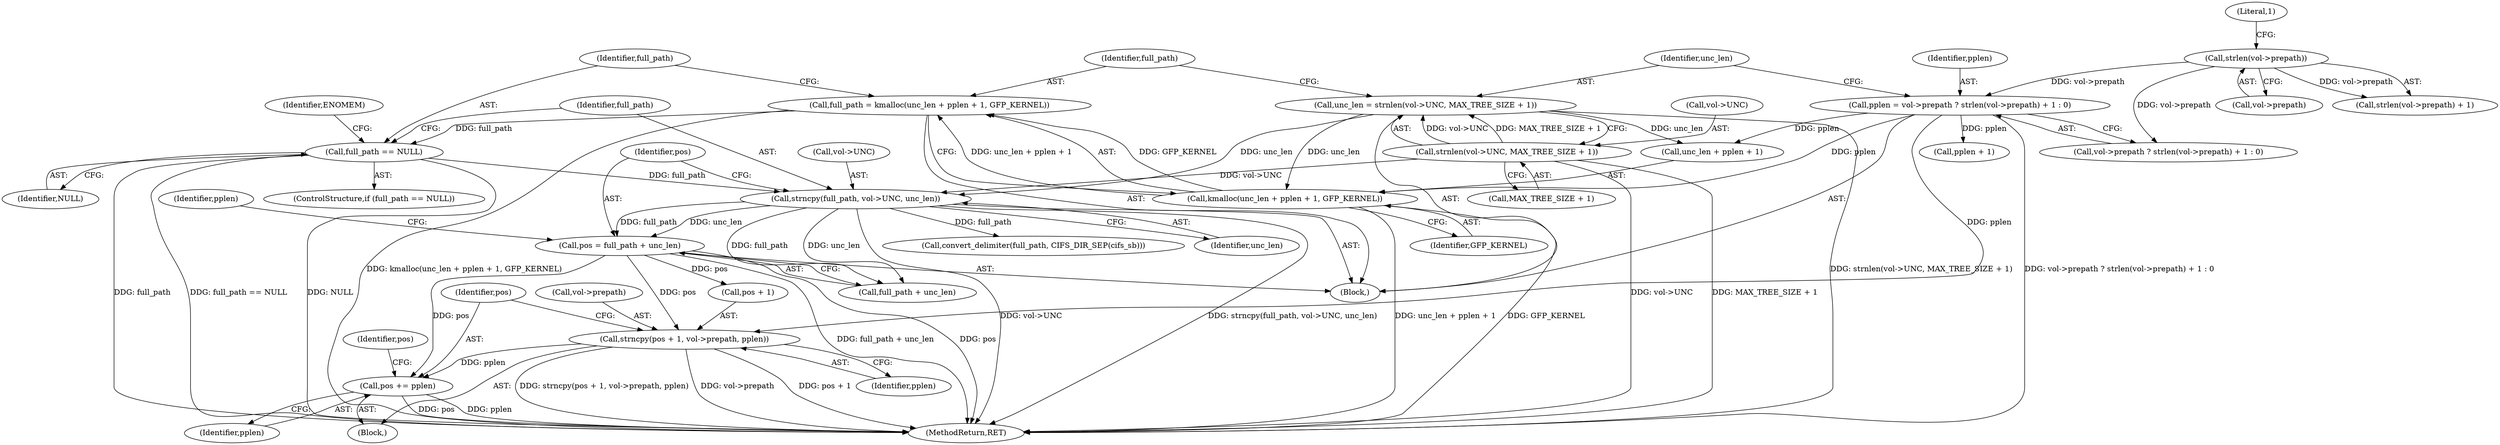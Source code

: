 digraph "0_linux_1fc29bacedeabb278080e31bb9c1ecb49f143c3b@API" {
"1000167" [label="(Call,strncpy(pos + 1, vol->prepath, pplen))"];
"1000154" [label="(Call,pos = full_path + unc_len)"];
"1000148" [label="(Call,strncpy(full_path, vol->UNC, unc_len))"];
"1000141" [label="(Call,full_path == NULL)"];
"1000131" [label="(Call,full_path = kmalloc(unc_len + pplen + 1, GFP_KERNEL))"];
"1000133" [label="(Call,kmalloc(unc_len + pplen + 1, GFP_KERNEL))"];
"1000122" [label="(Call,unc_len = strnlen(vol->UNC, MAX_TREE_SIZE + 1))"];
"1000124" [label="(Call,strnlen(vol->UNC, MAX_TREE_SIZE + 1))"];
"1000108" [label="(Call,pplen = vol->prepath ? strlen(vol->prepath) + 1 : 0)"];
"1000115" [label="(Call,strlen(vol->prepath))"];
"1000175" [label="(Call,pos += pplen)"];
"1000168" [label="(Call,pos + 1)"];
"1000154" [label="(Call,pos = full_path + unc_len)"];
"1000128" [label="(Call,MAX_TREE_SIZE + 1)"];
"1000142" [label="(Identifier,full_path)"];
"1000148" [label="(Call,strncpy(full_path, vol->UNC, unc_len))"];
"1000193" [label="(MethodReturn,RET)"];
"1000175" [label="(Call,pos += pplen)"];
"1000110" [label="(Call,vol->prepath ? strlen(vol->prepath) + 1 : 0)"];
"1000176" [label="(Identifier,pos)"];
"1000182" [label="(Call,convert_delimiter(full_path, CIFS_DIR_SEP(cifs_sb)))"];
"1000149" [label="(Identifier,full_path)"];
"1000119" [label="(Literal,1)"];
"1000109" [label="(Identifier,pplen)"];
"1000155" [label="(Identifier,pos)"];
"1000122" [label="(Call,unc_len = strnlen(vol->UNC, MAX_TREE_SIZE + 1))"];
"1000139" [label="(Identifier,GFP_KERNEL)"];
"1000174" [label="(Identifier,pplen)"];
"1000171" [label="(Call,vol->prepath)"];
"1000108" [label="(Call,pplen = vol->prepath ? strlen(vol->prepath) + 1 : 0)"];
"1000140" [label="(ControlStructure,if (full_path == NULL))"];
"1000180" [label="(Identifier,pos)"];
"1000161" [label="(Block,)"];
"1000125" [label="(Call,vol->UNC)"];
"1000177" [label="(Identifier,pplen)"];
"1000104" [label="(Block,)"];
"1000131" [label="(Call,full_path = kmalloc(unc_len + pplen + 1, GFP_KERNEL))"];
"1000153" [label="(Identifier,unc_len)"];
"1000143" [label="(Identifier,NULL)"];
"1000150" [label="(Call,vol->UNC)"];
"1000160" [label="(Identifier,pplen)"];
"1000116" [label="(Call,vol->prepath)"];
"1000132" [label="(Identifier,full_path)"];
"1000115" [label="(Call,strlen(vol->prepath))"];
"1000141" [label="(Call,full_path == NULL)"];
"1000156" [label="(Call,full_path + unc_len)"];
"1000114" [label="(Call,strlen(vol->prepath) + 1)"];
"1000123" [label="(Identifier,unc_len)"];
"1000133" [label="(Call,kmalloc(unc_len + pplen + 1, GFP_KERNEL))"];
"1000136" [label="(Call,pplen + 1)"];
"1000124" [label="(Call,strnlen(vol->UNC, MAX_TREE_SIZE + 1))"];
"1000147" [label="(Identifier,ENOMEM)"];
"1000167" [label="(Call,strncpy(pos + 1, vol->prepath, pplen))"];
"1000134" [label="(Call,unc_len + pplen + 1)"];
"1000167" -> "1000161"  [label="AST: "];
"1000167" -> "1000174"  [label="CFG: "];
"1000168" -> "1000167"  [label="AST: "];
"1000171" -> "1000167"  [label="AST: "];
"1000174" -> "1000167"  [label="AST: "];
"1000176" -> "1000167"  [label="CFG: "];
"1000167" -> "1000193"  [label="DDG: pos + 1"];
"1000167" -> "1000193"  [label="DDG: strncpy(pos + 1, vol->prepath, pplen)"];
"1000167" -> "1000193"  [label="DDG: vol->prepath"];
"1000154" -> "1000167"  [label="DDG: pos"];
"1000108" -> "1000167"  [label="DDG: pplen"];
"1000167" -> "1000175"  [label="DDG: pplen"];
"1000154" -> "1000104"  [label="AST: "];
"1000154" -> "1000156"  [label="CFG: "];
"1000155" -> "1000154"  [label="AST: "];
"1000156" -> "1000154"  [label="AST: "];
"1000160" -> "1000154"  [label="CFG: "];
"1000154" -> "1000193"  [label="DDG: pos"];
"1000154" -> "1000193"  [label="DDG: full_path + unc_len"];
"1000148" -> "1000154"  [label="DDG: full_path"];
"1000148" -> "1000154"  [label="DDG: unc_len"];
"1000154" -> "1000168"  [label="DDG: pos"];
"1000154" -> "1000175"  [label="DDG: pos"];
"1000148" -> "1000104"  [label="AST: "];
"1000148" -> "1000153"  [label="CFG: "];
"1000149" -> "1000148"  [label="AST: "];
"1000150" -> "1000148"  [label="AST: "];
"1000153" -> "1000148"  [label="AST: "];
"1000155" -> "1000148"  [label="CFG: "];
"1000148" -> "1000193"  [label="DDG: strncpy(full_path, vol->UNC, unc_len)"];
"1000148" -> "1000193"  [label="DDG: vol->UNC"];
"1000141" -> "1000148"  [label="DDG: full_path"];
"1000124" -> "1000148"  [label="DDG: vol->UNC"];
"1000122" -> "1000148"  [label="DDG: unc_len"];
"1000148" -> "1000156"  [label="DDG: full_path"];
"1000148" -> "1000156"  [label="DDG: unc_len"];
"1000148" -> "1000182"  [label="DDG: full_path"];
"1000141" -> "1000140"  [label="AST: "];
"1000141" -> "1000143"  [label="CFG: "];
"1000142" -> "1000141"  [label="AST: "];
"1000143" -> "1000141"  [label="AST: "];
"1000147" -> "1000141"  [label="CFG: "];
"1000149" -> "1000141"  [label="CFG: "];
"1000141" -> "1000193"  [label="DDG: full_path"];
"1000141" -> "1000193"  [label="DDG: full_path == NULL"];
"1000141" -> "1000193"  [label="DDG: NULL"];
"1000131" -> "1000141"  [label="DDG: full_path"];
"1000131" -> "1000104"  [label="AST: "];
"1000131" -> "1000133"  [label="CFG: "];
"1000132" -> "1000131"  [label="AST: "];
"1000133" -> "1000131"  [label="AST: "];
"1000142" -> "1000131"  [label="CFG: "];
"1000131" -> "1000193"  [label="DDG: kmalloc(unc_len + pplen + 1, GFP_KERNEL)"];
"1000133" -> "1000131"  [label="DDG: unc_len + pplen + 1"];
"1000133" -> "1000131"  [label="DDG: GFP_KERNEL"];
"1000133" -> "1000139"  [label="CFG: "];
"1000134" -> "1000133"  [label="AST: "];
"1000139" -> "1000133"  [label="AST: "];
"1000133" -> "1000193"  [label="DDG: GFP_KERNEL"];
"1000133" -> "1000193"  [label="DDG: unc_len + pplen + 1"];
"1000122" -> "1000133"  [label="DDG: unc_len"];
"1000108" -> "1000133"  [label="DDG: pplen"];
"1000122" -> "1000104"  [label="AST: "];
"1000122" -> "1000124"  [label="CFG: "];
"1000123" -> "1000122"  [label="AST: "];
"1000124" -> "1000122"  [label="AST: "];
"1000132" -> "1000122"  [label="CFG: "];
"1000122" -> "1000193"  [label="DDG: strnlen(vol->UNC, MAX_TREE_SIZE + 1)"];
"1000124" -> "1000122"  [label="DDG: vol->UNC"];
"1000124" -> "1000122"  [label="DDG: MAX_TREE_SIZE + 1"];
"1000122" -> "1000134"  [label="DDG: unc_len"];
"1000124" -> "1000128"  [label="CFG: "];
"1000125" -> "1000124"  [label="AST: "];
"1000128" -> "1000124"  [label="AST: "];
"1000124" -> "1000193"  [label="DDG: vol->UNC"];
"1000124" -> "1000193"  [label="DDG: MAX_TREE_SIZE + 1"];
"1000108" -> "1000104"  [label="AST: "];
"1000108" -> "1000110"  [label="CFG: "];
"1000109" -> "1000108"  [label="AST: "];
"1000110" -> "1000108"  [label="AST: "];
"1000123" -> "1000108"  [label="CFG: "];
"1000108" -> "1000193"  [label="DDG: vol->prepath ? strlen(vol->prepath) + 1 : 0"];
"1000115" -> "1000108"  [label="DDG: vol->prepath"];
"1000108" -> "1000134"  [label="DDG: pplen"];
"1000108" -> "1000136"  [label="DDG: pplen"];
"1000115" -> "1000114"  [label="AST: "];
"1000115" -> "1000116"  [label="CFG: "];
"1000116" -> "1000115"  [label="AST: "];
"1000119" -> "1000115"  [label="CFG: "];
"1000115" -> "1000110"  [label="DDG: vol->prepath"];
"1000115" -> "1000114"  [label="DDG: vol->prepath"];
"1000175" -> "1000161"  [label="AST: "];
"1000175" -> "1000177"  [label="CFG: "];
"1000176" -> "1000175"  [label="AST: "];
"1000177" -> "1000175"  [label="AST: "];
"1000180" -> "1000175"  [label="CFG: "];
"1000175" -> "1000193"  [label="DDG: pos"];
"1000175" -> "1000193"  [label="DDG: pplen"];
}
